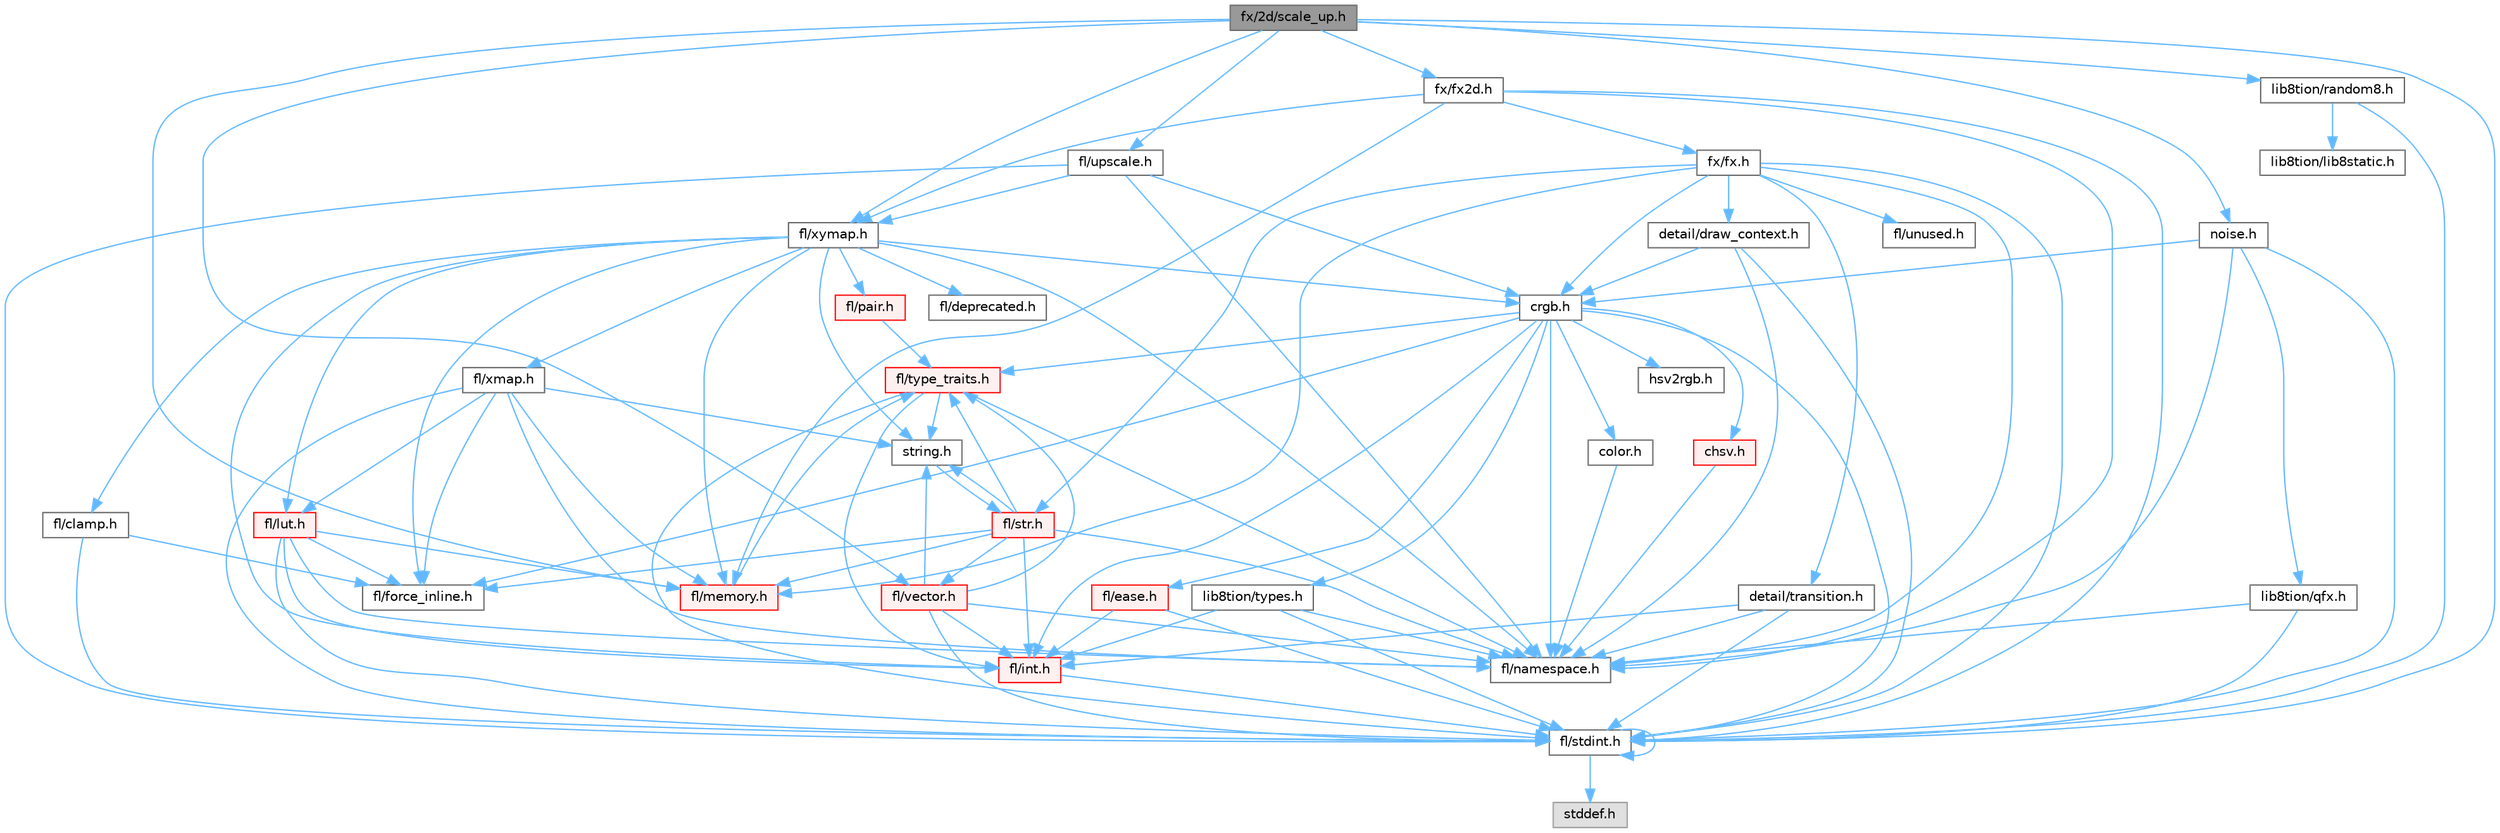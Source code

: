digraph "fx/2d/scale_up.h"
{
 // INTERACTIVE_SVG=YES
 // LATEX_PDF_SIZE
  bgcolor="transparent";
  edge [fontname=Helvetica,fontsize=10,labelfontname=Helvetica,labelfontsize=10];
  node [fontname=Helvetica,fontsize=10,shape=box,height=0.2,width=0.4];
  Node1 [id="Node000001",label="fx/2d/scale_up.h",height=0.2,width=0.4,color="gray40", fillcolor="grey60", style="filled", fontcolor="black",tooltip="Expands a grid using bilinear interpolation and scaling up."];
  Node1 -> Node2 [id="edge1_Node000001_Node000002",color="steelblue1",style="solid",tooltip=" "];
  Node2 [id="Node000002",label="fl/stdint.h",height=0.2,width=0.4,color="grey40", fillcolor="white", style="filled",URL="$df/dd8/stdint_8h.html",tooltip=" "];
  Node2 -> Node3 [id="edge2_Node000002_Node000003",color="steelblue1",style="solid",tooltip=" "];
  Node3 [id="Node000003",label="stddef.h",height=0.2,width=0.4,color="grey60", fillcolor="#E0E0E0", style="filled",tooltip=" "];
  Node2 -> Node2 [id="edge3_Node000002_Node000002",color="steelblue1",style="solid",tooltip=" "];
  Node1 -> Node4 [id="edge4_Node000001_Node000004",color="steelblue1",style="solid",tooltip=" "];
  Node4 [id="Node000004",label="fl/upscale.h",height=0.2,width=0.4,color="grey40", fillcolor="white", style="filled",URL="$d6/d0c/upscale_8h.html",tooltip=" "];
  Node4 -> Node2 [id="edge5_Node000004_Node000002",color="steelblue1",style="solid",tooltip=" "];
  Node4 -> Node5 [id="edge6_Node000004_Node000005",color="steelblue1",style="solid",tooltip=" "];
  Node5 [id="Node000005",label="crgb.h",height=0.2,width=0.4,color="grey40", fillcolor="white", style="filled",URL="$db/dd1/crgb_8h.html",tooltip="Defines the red, green, and blue (RGB) pixel struct."];
  Node5 -> Node2 [id="edge7_Node000005_Node000002",color="steelblue1",style="solid",tooltip=" "];
  Node5 -> Node6 [id="edge8_Node000005_Node000006",color="steelblue1",style="solid",tooltip=" "];
  Node6 [id="Node000006",label="fl/int.h",height=0.2,width=0.4,color="red", fillcolor="#FFF0F0", style="filled",URL="$d3/d7e/int_8h.html",tooltip=" "];
  Node6 -> Node2 [id="edge9_Node000006_Node000002",color="steelblue1",style="solid",tooltip=" "];
  Node5 -> Node8 [id="edge10_Node000005_Node000008",color="steelblue1",style="solid",tooltip=" "];
  Node8 [id="Node000008",label="chsv.h",height=0.2,width=0.4,color="red", fillcolor="#FFF0F0", style="filled",URL="$d8/dd0/chsv_8h.html",tooltip="Defines the hue, saturation, and value (HSV) pixel struct."];
  Node8 -> Node10 [id="edge11_Node000008_Node000010",color="steelblue1",style="solid",tooltip=" "];
  Node10 [id="Node000010",label="fl/namespace.h",height=0.2,width=0.4,color="grey40", fillcolor="white", style="filled",URL="$df/d2a/namespace_8h.html",tooltip="Implements the FastLED namespace macros."];
  Node5 -> Node10 [id="edge12_Node000005_Node000010",color="steelblue1",style="solid",tooltip=" "];
  Node5 -> Node11 [id="edge13_Node000005_Node000011",color="steelblue1",style="solid",tooltip=" "];
  Node11 [id="Node000011",label="color.h",height=0.2,width=0.4,color="grey40", fillcolor="white", style="filled",URL="$d2/d6b/src_2color_8h.html",tooltip="Contains definitions for color correction and temperature."];
  Node11 -> Node10 [id="edge14_Node000011_Node000010",color="steelblue1",style="solid",tooltip=" "];
  Node5 -> Node12 [id="edge15_Node000005_Node000012",color="steelblue1",style="solid",tooltip=" "];
  Node12 [id="Node000012",label="lib8tion/types.h",height=0.2,width=0.4,color="grey40", fillcolor="white", style="filled",URL="$d9/ddf/lib8tion_2types_8h.html",tooltip="Defines fractional types used for lib8tion functions."];
  Node12 -> Node2 [id="edge16_Node000012_Node000002",color="steelblue1",style="solid",tooltip=" "];
  Node12 -> Node6 [id="edge17_Node000012_Node000006",color="steelblue1",style="solid",tooltip=" "];
  Node12 -> Node10 [id="edge18_Node000012_Node000010",color="steelblue1",style="solid",tooltip=" "];
  Node5 -> Node13 [id="edge19_Node000005_Node000013",color="steelblue1",style="solid",tooltip=" "];
  Node13 [id="Node000013",label="fl/force_inline.h",height=0.2,width=0.4,color="grey40", fillcolor="white", style="filled",URL="$d4/d64/force__inline_8h.html",tooltip=" "];
  Node5 -> Node14 [id="edge20_Node000005_Node000014",color="steelblue1",style="solid",tooltip=" "];
  Node14 [id="Node000014",label="fl/type_traits.h",height=0.2,width=0.4,color="red", fillcolor="#FFF0F0", style="filled",URL="$df/d63/type__traits_8h.html",tooltip=" "];
  Node14 -> Node15 [id="edge21_Node000014_Node000015",color="steelblue1",style="solid",tooltip=" "];
  Node15 [id="Node000015",label="string.h",height=0.2,width=0.4,color="grey40", fillcolor="white", style="filled",URL="$da/d66/string_8h.html",tooltip=" "];
  Node15 -> Node16 [id="edge22_Node000015_Node000016",color="steelblue1",style="solid",tooltip=" "];
  Node16 [id="Node000016",label="fl/str.h",height=0.2,width=0.4,color="red", fillcolor="#FFF0F0", style="filled",URL="$d1/d93/str_8h.html",tooltip=" "];
  Node16 -> Node6 [id="edge23_Node000016_Node000006",color="steelblue1",style="solid",tooltip=" "];
  Node16 -> Node15 [id="edge24_Node000016_Node000015",color="steelblue1",style="solid",tooltip=" "];
  Node16 -> Node10 [id="edge25_Node000016_Node000010",color="steelblue1",style="solid",tooltip=" "];
  Node16 -> Node25 [id="edge26_Node000016_Node000025",color="steelblue1",style="solid",tooltip=" "];
  Node25 [id="Node000025",label="fl/memory.h",height=0.2,width=0.4,color="red", fillcolor="#FFF0F0", style="filled",URL="$dc/d18/memory_8h.html",tooltip=" "];
  Node25 -> Node14 [id="edge27_Node000025_Node000014",color="steelblue1",style="solid",tooltip=" "];
  Node16 -> Node14 [id="edge28_Node000016_Node000014",color="steelblue1",style="solid",tooltip=" "];
  Node16 -> Node52 [id="edge29_Node000016_Node000052",color="steelblue1",style="solid",tooltip=" "];
  Node52 [id="Node000052",label="fl/vector.h",height=0.2,width=0.4,color="red", fillcolor="#FFF0F0", style="filled",URL="$d6/d68/vector_8h.html",tooltip=" "];
  Node52 -> Node2 [id="edge30_Node000052_Node000002",color="steelblue1",style="solid",tooltip=" "];
  Node52 -> Node6 [id="edge31_Node000052_Node000006",color="steelblue1",style="solid",tooltip=" "];
  Node52 -> Node15 [id="edge32_Node000052_Node000015",color="steelblue1",style="solid",tooltip=" "];
  Node52 -> Node10 [id="edge33_Node000052_Node000010",color="steelblue1",style="solid",tooltip=" "];
  Node52 -> Node14 [id="edge34_Node000052_Node000014",color="steelblue1",style="solid",tooltip=" "];
  Node16 -> Node13 [id="edge35_Node000016_Node000013",color="steelblue1",style="solid",tooltip=" "];
  Node14 -> Node2 [id="edge36_Node000014_Node000002",color="steelblue1",style="solid",tooltip=" "];
  Node14 -> Node10 [id="edge37_Node000014_Node000010",color="steelblue1",style="solid",tooltip=" "];
  Node14 -> Node6 [id="edge38_Node000014_Node000006",color="steelblue1",style="solid",tooltip=" "];
  Node5 -> Node57 [id="edge39_Node000005_Node000057",color="steelblue1",style="solid",tooltip=" "];
  Node57 [id="Node000057",label="hsv2rgb.h",height=0.2,width=0.4,color="grey40", fillcolor="white", style="filled",URL="$de/d9a/hsv2rgb_8h.html",tooltip="Functions to convert from the HSV colorspace to the RGB colorspace."];
  Node5 -> Node58 [id="edge40_Node000005_Node000058",color="steelblue1",style="solid",tooltip=" "];
  Node58 [id="Node000058",label="fl/ease.h",height=0.2,width=0.4,color="red", fillcolor="#FFF0F0", style="filled",URL="$db/d19/ease_8h.html",tooltip=" "];
  Node58 -> Node2 [id="edge41_Node000058_Node000002",color="steelblue1",style="solid",tooltip=" "];
  Node58 -> Node6 [id="edge42_Node000058_Node000006",color="steelblue1",style="solid",tooltip=" "];
  Node4 -> Node10 [id="edge43_Node000004_Node000010",color="steelblue1",style="solid",tooltip=" "];
  Node4 -> Node60 [id="edge44_Node000004_Node000060",color="steelblue1",style="solid",tooltip=" "];
  Node60 [id="Node000060",label="fl/xymap.h",height=0.2,width=0.4,color="grey40", fillcolor="white", style="filled",URL="$da/d61/xymap_8h.html",tooltip=" "];
  Node60 -> Node6 [id="edge45_Node000060_Node000006",color="steelblue1",style="solid",tooltip=" "];
  Node60 -> Node10 [id="edge46_Node000060_Node000010",color="steelblue1",style="solid",tooltip=" "];
  Node60 -> Node13 [id="edge47_Node000060_Node000013",color="steelblue1",style="solid",tooltip=" "];
  Node60 -> Node61 [id="edge48_Node000060_Node000061",color="steelblue1",style="solid",tooltip=" "];
  Node61 [id="Node000061",label="fl/pair.h",height=0.2,width=0.4,color="red", fillcolor="#FFF0F0", style="filled",URL="$d3/d41/pair_8h.html",tooltip=" "];
  Node61 -> Node14 [id="edge49_Node000061_Node000014",color="steelblue1",style="solid",tooltip=" "];
  Node60 -> Node15 [id="edge50_Node000060_Node000015",color="steelblue1",style="solid",tooltip=" "];
  Node60 -> Node5 [id="edge51_Node000060_Node000005",color="steelblue1",style="solid",tooltip=" "];
  Node60 -> Node20 [id="edge52_Node000060_Node000020",color="steelblue1",style="solid",tooltip=" "];
  Node20 [id="Node000020",label="fl/clamp.h",height=0.2,width=0.4,color="grey40", fillcolor="white", style="filled",URL="$d6/dd3/clamp_8h.html",tooltip=" "];
  Node20 -> Node2 [id="edge53_Node000020_Node000002",color="steelblue1",style="solid",tooltip=" "];
  Node20 -> Node13 [id="edge54_Node000020_Node000013",color="steelblue1",style="solid",tooltip=" "];
  Node60 -> Node62 [id="edge55_Node000060_Node000062",color="steelblue1",style="solid",tooltip=" "];
  Node62 [id="Node000062",label="fl/lut.h",height=0.2,width=0.4,color="red", fillcolor="#FFF0F0", style="filled",URL="$db/d54/lut_8h.html",tooltip=" "];
  Node62 -> Node13 [id="edge56_Node000062_Node000013",color="steelblue1",style="solid",tooltip=" "];
  Node62 -> Node25 [id="edge57_Node000062_Node000025",color="steelblue1",style="solid",tooltip=" "];
  Node62 -> Node2 [id="edge58_Node000062_Node000002",color="steelblue1",style="solid",tooltip=" "];
  Node62 -> Node6 [id="edge59_Node000062_Node000006",color="steelblue1",style="solid",tooltip=" "];
  Node62 -> Node10 [id="edge60_Node000062_Node000010",color="steelblue1",style="solid",tooltip=" "];
  Node60 -> Node25 [id="edge61_Node000060_Node000025",color="steelblue1",style="solid",tooltip=" "];
  Node60 -> Node43 [id="edge62_Node000060_Node000043",color="steelblue1",style="solid",tooltip=" "];
  Node43 [id="Node000043",label="fl/deprecated.h",height=0.2,width=0.4,color="grey40", fillcolor="white", style="filled",URL="$d4/dce/deprecated_8h.html",tooltip=" "];
  Node60 -> Node63 [id="edge63_Node000060_Node000063",color="steelblue1",style="solid",tooltip=" "];
  Node63 [id="Node000063",label="fl/xmap.h",height=0.2,width=0.4,color="grey40", fillcolor="white", style="filled",URL="$dd/dcc/xmap_8h.html",tooltip=" "];
  Node63 -> Node2 [id="edge64_Node000063_Node000002",color="steelblue1",style="solid",tooltip=" "];
  Node63 -> Node15 [id="edge65_Node000063_Node000015",color="steelblue1",style="solid",tooltip=" "];
  Node63 -> Node13 [id="edge66_Node000063_Node000013",color="steelblue1",style="solid",tooltip=" "];
  Node63 -> Node62 [id="edge67_Node000063_Node000062",color="steelblue1",style="solid",tooltip=" "];
  Node63 -> Node25 [id="edge68_Node000063_Node000025",color="steelblue1",style="solid",tooltip=" "];
  Node63 -> Node10 [id="edge69_Node000063_Node000010",color="steelblue1",style="solid",tooltip=" "];
  Node1 -> Node25 [id="edge70_Node000001_Node000025",color="steelblue1",style="solid",tooltip=" "];
  Node1 -> Node52 [id="edge71_Node000001_Node000052",color="steelblue1",style="solid",tooltip=" "];
  Node1 -> Node60 [id="edge72_Node000001_Node000060",color="steelblue1",style="solid",tooltip=" "];
  Node1 -> Node64 [id="edge73_Node000001_Node000064",color="steelblue1",style="solid",tooltip=" "];
  Node64 [id="Node000064",label="fx/fx2d.h",height=0.2,width=0.4,color="grey40", fillcolor="white", style="filled",URL="$d9/d43/fx2d_8h.html",tooltip=" "];
  Node64 -> Node2 [id="edge74_Node000064_Node000002",color="steelblue1",style="solid",tooltip=" "];
  Node64 -> Node10 [id="edge75_Node000064_Node000010",color="steelblue1",style="solid",tooltip=" "];
  Node64 -> Node25 [id="edge76_Node000064_Node000025",color="steelblue1",style="solid",tooltip=" "];
  Node64 -> Node60 [id="edge77_Node000064_Node000060",color="steelblue1",style="solid",tooltip=" "];
  Node64 -> Node65 [id="edge78_Node000064_Node000065",color="steelblue1",style="solid",tooltip=" "];
  Node65 [id="Node000065",label="fx/fx.h",height=0.2,width=0.4,color="grey40", fillcolor="white", style="filled",URL="$d2/d0c/fx_8h.html",tooltip=" "];
  Node65 -> Node2 [id="edge79_Node000065_Node000002",color="steelblue1",style="solid",tooltip=" "];
  Node65 -> Node5 [id="edge80_Node000065_Node000005",color="steelblue1",style="solid",tooltip=" "];
  Node65 -> Node66 [id="edge81_Node000065_Node000066",color="steelblue1",style="solid",tooltip=" "];
  Node66 [id="Node000066",label="detail/draw_context.h",height=0.2,width=0.4,color="grey40", fillcolor="white", style="filled",URL="$db/ded/draw__context_8h.html",tooltip=" "];
  Node66 -> Node5 [id="edge82_Node000066_Node000005",color="steelblue1",style="solid",tooltip=" "];
  Node66 -> Node10 [id="edge83_Node000066_Node000010",color="steelblue1",style="solid",tooltip=" "];
  Node66 -> Node2 [id="edge84_Node000066_Node000002",color="steelblue1",style="solid",tooltip=" "];
  Node65 -> Node67 [id="edge85_Node000065_Node000067",color="steelblue1",style="solid",tooltip=" "];
  Node67 [id="Node000067",label="detail/transition.h",height=0.2,width=0.4,color="grey40", fillcolor="white", style="filled",URL="$d7/df7/transition_8h.html",tooltip=" "];
  Node67 -> Node10 [id="edge86_Node000067_Node000010",color="steelblue1",style="solid",tooltip=" "];
  Node67 -> Node2 [id="edge87_Node000067_Node000002",color="steelblue1",style="solid",tooltip=" "];
  Node67 -> Node6 [id="edge88_Node000067_Node000006",color="steelblue1",style="solid",tooltip=" "];
  Node65 -> Node10 [id="edge89_Node000065_Node000010",color="steelblue1",style="solid",tooltip=" "];
  Node65 -> Node25 [id="edge90_Node000065_Node000025",color="steelblue1",style="solid",tooltip=" "];
  Node65 -> Node16 [id="edge91_Node000065_Node000016",color="steelblue1",style="solid",tooltip=" "];
  Node65 -> Node38 [id="edge92_Node000065_Node000038",color="steelblue1",style="solid",tooltip=" "];
  Node38 [id="Node000038",label="fl/unused.h",height=0.2,width=0.4,color="grey40", fillcolor="white", style="filled",URL="$d8/d4b/unused_8h.html",tooltip=" "];
  Node1 -> Node68 [id="edge93_Node000001_Node000068",color="steelblue1",style="solid",tooltip=" "];
  Node68 [id="Node000068",label="lib8tion/random8.h",height=0.2,width=0.4,color="grey40", fillcolor="white", style="filled",URL="$d9/dfa/random8_8h.html",tooltip="Fast, efficient random number generators specifically designed for high-performance LED programming."];
  Node68 -> Node2 [id="edge94_Node000068_Node000002",color="steelblue1",style="solid",tooltip=" "];
  Node68 -> Node69 [id="edge95_Node000068_Node000069",color="steelblue1",style="solid",tooltip=" "];
  Node69 [id="Node000069",label="lib8tion/lib8static.h",height=0.2,width=0.4,color="grey40", fillcolor="white", style="filled",URL="$d4/d7a/lib8static_8h.html",tooltip="Defines static inlining macros for lib8tion functions."];
  Node1 -> Node70 [id="edge96_Node000001_Node000070",color="steelblue1",style="solid",tooltip=" "];
  Node70 [id="Node000070",label="noise.h",height=0.2,width=0.4,color="grey40", fillcolor="white", style="filled",URL="$d1/d31/noise_8h.html",tooltip="Functions to generate and fill arrays with noise."];
  Node70 -> Node2 [id="edge97_Node000070_Node000002",color="steelblue1",style="solid",tooltip=" "];
  Node70 -> Node5 [id="edge98_Node000070_Node000005",color="steelblue1",style="solid",tooltip=" "];
  Node70 -> Node10 [id="edge99_Node000070_Node000010",color="steelblue1",style="solid",tooltip=" "];
  Node70 -> Node71 [id="edge100_Node000070_Node000071",color="steelblue1",style="solid",tooltip=" "];
  Node71 [id="Node000071",label="lib8tion/qfx.h",height=0.2,width=0.4,color="grey40", fillcolor="white", style="filled",URL="$d2/d19/qfx_8h.html",tooltip=" "];
  Node71 -> Node2 [id="edge101_Node000071_Node000002",color="steelblue1",style="solid",tooltip=" "];
  Node71 -> Node10 [id="edge102_Node000071_Node000010",color="steelblue1",style="solid",tooltip=" "];
}
